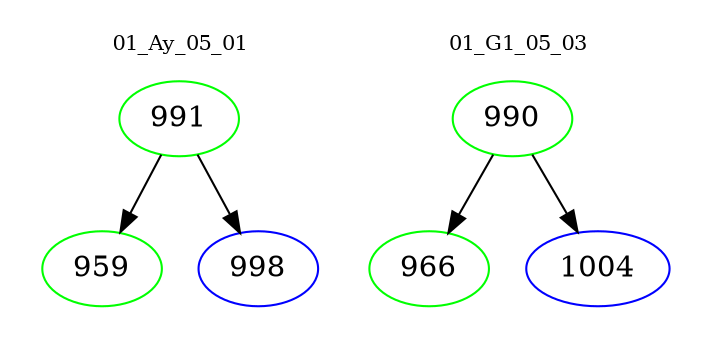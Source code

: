 digraph{
subgraph cluster_0 {
color = white
label = "01_Ay_05_01";
fontsize=10;
T0_991 [label="991", color="green"]
T0_991 -> T0_959 [color="black"]
T0_959 [label="959", color="green"]
T0_991 -> T0_998 [color="black"]
T0_998 [label="998", color="blue"]
}
subgraph cluster_1 {
color = white
label = "01_G1_05_03";
fontsize=10;
T1_990 [label="990", color="green"]
T1_990 -> T1_966 [color="black"]
T1_966 [label="966", color="green"]
T1_990 -> T1_1004 [color="black"]
T1_1004 [label="1004", color="blue"]
}
}
